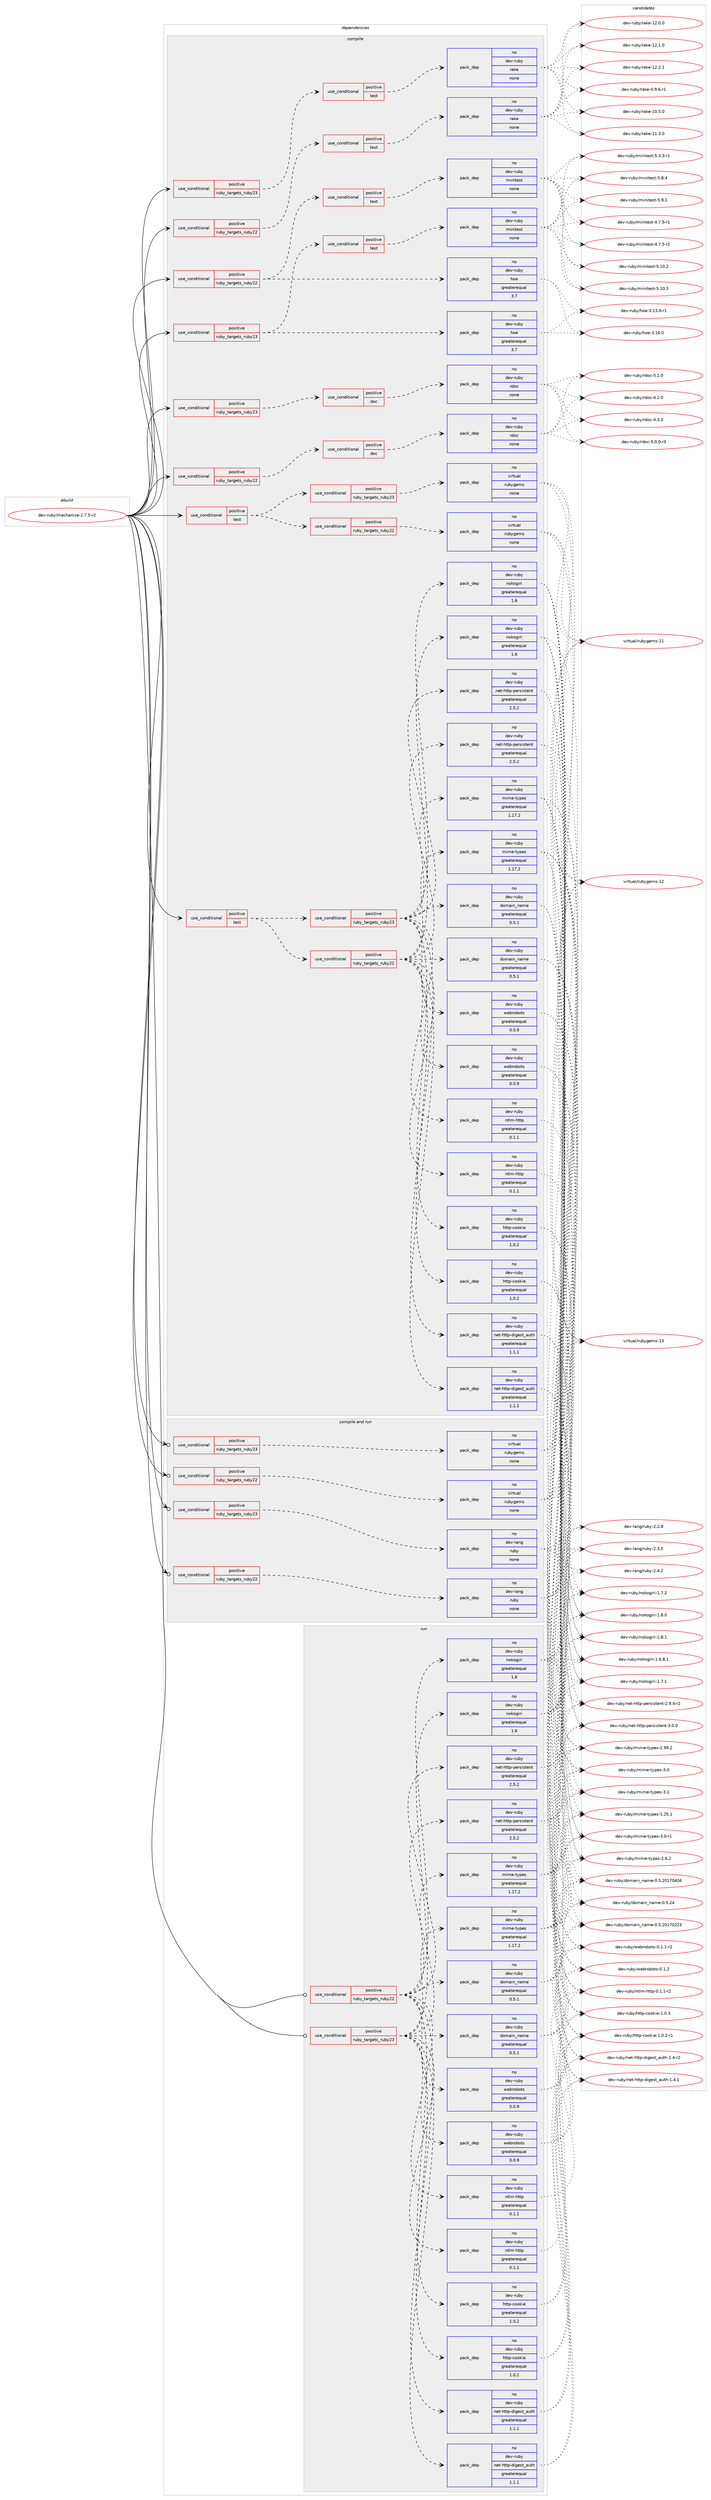 digraph prolog {

# *************
# Graph options
# *************

newrank=true;
concentrate=true;
compound=true;
graph [rankdir=LR,fontname=Helvetica,fontsize=10,ranksep=1.5];#, ranksep=2.5, nodesep=0.2];
edge  [arrowhead=vee];
node  [fontname=Helvetica,fontsize=10];

# **********
# The ebuild
# **********

subgraph cluster_leftcol {
color=gray;
rank=same;
label=<<i>ebuild</i>>;
id [label="dev-ruby/mechanize-2.7.5-r2", color=red, width=4, href="../dev-ruby/mechanize-2.7.5-r2.svg"];
}

# ****************
# The dependencies
# ****************

subgraph cluster_midcol {
color=gray;
label=<<i>dependencies</i>>;
subgraph cluster_compile {
fillcolor="#eeeeee";
style=filled;
label=<<i>compile</i>>;
subgraph cond61261 {
dependency246901 [label=<<TABLE BORDER="0" CELLBORDER="1" CELLSPACING="0" CELLPADDING="4"><TR><TD ROWSPAN="3" CELLPADDING="10">use_conditional</TD></TR><TR><TD>positive</TD></TR><TR><TD>ruby_targets_ruby22</TD></TR></TABLE>>, shape=none, color=red];
subgraph cond61262 {
dependency246902 [label=<<TABLE BORDER="0" CELLBORDER="1" CELLSPACING="0" CELLPADDING="4"><TR><TD ROWSPAN="3" CELLPADDING="10">use_conditional</TD></TR><TR><TD>positive</TD></TR><TR><TD>doc</TD></TR></TABLE>>, shape=none, color=red];
subgraph pack181549 {
dependency246903 [label=<<TABLE BORDER="0" CELLBORDER="1" CELLSPACING="0" CELLPADDING="4" WIDTH="220"><TR><TD ROWSPAN="6" CELLPADDING="30">pack_dep</TD></TR><TR><TD WIDTH="110">no</TD></TR><TR><TD>dev-ruby</TD></TR><TR><TD>rdoc</TD></TR><TR><TD>none</TD></TR><TR><TD></TD></TR></TABLE>>, shape=none, color=blue];
}
dependency246902:e -> dependency246903:w [weight=20,style="dashed",arrowhead="vee"];
}
dependency246901:e -> dependency246902:w [weight=20,style="dashed",arrowhead="vee"];
}
id:e -> dependency246901:w [weight=20,style="solid",arrowhead="vee"];
subgraph cond61263 {
dependency246904 [label=<<TABLE BORDER="0" CELLBORDER="1" CELLSPACING="0" CELLPADDING="4"><TR><TD ROWSPAN="3" CELLPADDING="10">use_conditional</TD></TR><TR><TD>positive</TD></TR><TR><TD>ruby_targets_ruby22</TD></TR></TABLE>>, shape=none, color=red];
subgraph cond61264 {
dependency246905 [label=<<TABLE BORDER="0" CELLBORDER="1" CELLSPACING="0" CELLPADDING="4"><TR><TD ROWSPAN="3" CELLPADDING="10">use_conditional</TD></TR><TR><TD>positive</TD></TR><TR><TD>test</TD></TR></TABLE>>, shape=none, color=red];
subgraph pack181550 {
dependency246906 [label=<<TABLE BORDER="0" CELLBORDER="1" CELLSPACING="0" CELLPADDING="4" WIDTH="220"><TR><TD ROWSPAN="6" CELLPADDING="30">pack_dep</TD></TR><TR><TD WIDTH="110">no</TD></TR><TR><TD>dev-ruby</TD></TR><TR><TD>rake</TD></TR><TR><TD>none</TD></TR><TR><TD></TD></TR></TABLE>>, shape=none, color=blue];
}
dependency246905:e -> dependency246906:w [weight=20,style="dashed",arrowhead="vee"];
}
dependency246904:e -> dependency246905:w [weight=20,style="dashed",arrowhead="vee"];
}
id:e -> dependency246904:w [weight=20,style="solid",arrowhead="vee"];
subgraph cond61265 {
dependency246907 [label=<<TABLE BORDER="0" CELLBORDER="1" CELLSPACING="0" CELLPADDING="4"><TR><TD ROWSPAN="3" CELLPADDING="10">use_conditional</TD></TR><TR><TD>positive</TD></TR><TR><TD>ruby_targets_ruby22</TD></TR></TABLE>>, shape=none, color=red];
subgraph pack181551 {
dependency246908 [label=<<TABLE BORDER="0" CELLBORDER="1" CELLSPACING="0" CELLPADDING="4" WIDTH="220"><TR><TD ROWSPAN="6" CELLPADDING="30">pack_dep</TD></TR><TR><TD WIDTH="110">no</TD></TR><TR><TD>dev-ruby</TD></TR><TR><TD>hoe</TD></TR><TR><TD>greaterequal</TD></TR><TR><TD>3.7</TD></TR></TABLE>>, shape=none, color=blue];
}
dependency246907:e -> dependency246908:w [weight=20,style="dashed",arrowhead="vee"];
subgraph cond61266 {
dependency246909 [label=<<TABLE BORDER="0" CELLBORDER="1" CELLSPACING="0" CELLPADDING="4"><TR><TD ROWSPAN="3" CELLPADDING="10">use_conditional</TD></TR><TR><TD>positive</TD></TR><TR><TD>test</TD></TR></TABLE>>, shape=none, color=red];
subgraph pack181552 {
dependency246910 [label=<<TABLE BORDER="0" CELLBORDER="1" CELLSPACING="0" CELLPADDING="4" WIDTH="220"><TR><TD ROWSPAN="6" CELLPADDING="30">pack_dep</TD></TR><TR><TD WIDTH="110">no</TD></TR><TR><TD>dev-ruby</TD></TR><TR><TD>minitest</TD></TR><TR><TD>none</TD></TR><TR><TD></TD></TR></TABLE>>, shape=none, color=blue];
}
dependency246909:e -> dependency246910:w [weight=20,style="dashed",arrowhead="vee"];
}
dependency246907:e -> dependency246909:w [weight=20,style="dashed",arrowhead="vee"];
}
id:e -> dependency246907:w [weight=20,style="solid",arrowhead="vee"];
subgraph cond61267 {
dependency246911 [label=<<TABLE BORDER="0" CELLBORDER="1" CELLSPACING="0" CELLPADDING="4"><TR><TD ROWSPAN="3" CELLPADDING="10">use_conditional</TD></TR><TR><TD>positive</TD></TR><TR><TD>ruby_targets_ruby23</TD></TR></TABLE>>, shape=none, color=red];
subgraph cond61268 {
dependency246912 [label=<<TABLE BORDER="0" CELLBORDER="1" CELLSPACING="0" CELLPADDING="4"><TR><TD ROWSPAN="3" CELLPADDING="10">use_conditional</TD></TR><TR><TD>positive</TD></TR><TR><TD>doc</TD></TR></TABLE>>, shape=none, color=red];
subgraph pack181553 {
dependency246913 [label=<<TABLE BORDER="0" CELLBORDER="1" CELLSPACING="0" CELLPADDING="4" WIDTH="220"><TR><TD ROWSPAN="6" CELLPADDING="30">pack_dep</TD></TR><TR><TD WIDTH="110">no</TD></TR><TR><TD>dev-ruby</TD></TR><TR><TD>rdoc</TD></TR><TR><TD>none</TD></TR><TR><TD></TD></TR></TABLE>>, shape=none, color=blue];
}
dependency246912:e -> dependency246913:w [weight=20,style="dashed",arrowhead="vee"];
}
dependency246911:e -> dependency246912:w [weight=20,style="dashed",arrowhead="vee"];
}
id:e -> dependency246911:w [weight=20,style="solid",arrowhead="vee"];
subgraph cond61269 {
dependency246914 [label=<<TABLE BORDER="0" CELLBORDER="1" CELLSPACING="0" CELLPADDING="4"><TR><TD ROWSPAN="3" CELLPADDING="10">use_conditional</TD></TR><TR><TD>positive</TD></TR><TR><TD>ruby_targets_ruby23</TD></TR></TABLE>>, shape=none, color=red];
subgraph cond61270 {
dependency246915 [label=<<TABLE BORDER="0" CELLBORDER="1" CELLSPACING="0" CELLPADDING="4"><TR><TD ROWSPAN="3" CELLPADDING="10">use_conditional</TD></TR><TR><TD>positive</TD></TR><TR><TD>test</TD></TR></TABLE>>, shape=none, color=red];
subgraph pack181554 {
dependency246916 [label=<<TABLE BORDER="0" CELLBORDER="1" CELLSPACING="0" CELLPADDING="4" WIDTH="220"><TR><TD ROWSPAN="6" CELLPADDING="30">pack_dep</TD></TR><TR><TD WIDTH="110">no</TD></TR><TR><TD>dev-ruby</TD></TR><TR><TD>rake</TD></TR><TR><TD>none</TD></TR><TR><TD></TD></TR></TABLE>>, shape=none, color=blue];
}
dependency246915:e -> dependency246916:w [weight=20,style="dashed",arrowhead="vee"];
}
dependency246914:e -> dependency246915:w [weight=20,style="dashed",arrowhead="vee"];
}
id:e -> dependency246914:w [weight=20,style="solid",arrowhead="vee"];
subgraph cond61271 {
dependency246917 [label=<<TABLE BORDER="0" CELLBORDER="1" CELLSPACING="0" CELLPADDING="4"><TR><TD ROWSPAN="3" CELLPADDING="10">use_conditional</TD></TR><TR><TD>positive</TD></TR><TR><TD>ruby_targets_ruby23</TD></TR></TABLE>>, shape=none, color=red];
subgraph pack181555 {
dependency246918 [label=<<TABLE BORDER="0" CELLBORDER="1" CELLSPACING="0" CELLPADDING="4" WIDTH="220"><TR><TD ROWSPAN="6" CELLPADDING="30">pack_dep</TD></TR><TR><TD WIDTH="110">no</TD></TR><TR><TD>dev-ruby</TD></TR><TR><TD>hoe</TD></TR><TR><TD>greaterequal</TD></TR><TR><TD>3.7</TD></TR></TABLE>>, shape=none, color=blue];
}
dependency246917:e -> dependency246918:w [weight=20,style="dashed",arrowhead="vee"];
subgraph cond61272 {
dependency246919 [label=<<TABLE BORDER="0" CELLBORDER="1" CELLSPACING="0" CELLPADDING="4"><TR><TD ROWSPAN="3" CELLPADDING="10">use_conditional</TD></TR><TR><TD>positive</TD></TR><TR><TD>test</TD></TR></TABLE>>, shape=none, color=red];
subgraph pack181556 {
dependency246920 [label=<<TABLE BORDER="0" CELLBORDER="1" CELLSPACING="0" CELLPADDING="4" WIDTH="220"><TR><TD ROWSPAN="6" CELLPADDING="30">pack_dep</TD></TR><TR><TD WIDTH="110">no</TD></TR><TR><TD>dev-ruby</TD></TR><TR><TD>minitest</TD></TR><TR><TD>none</TD></TR><TR><TD></TD></TR></TABLE>>, shape=none, color=blue];
}
dependency246919:e -> dependency246920:w [weight=20,style="dashed",arrowhead="vee"];
}
dependency246917:e -> dependency246919:w [weight=20,style="dashed",arrowhead="vee"];
}
id:e -> dependency246917:w [weight=20,style="solid",arrowhead="vee"];
subgraph cond61273 {
dependency246921 [label=<<TABLE BORDER="0" CELLBORDER="1" CELLSPACING="0" CELLPADDING="4"><TR><TD ROWSPAN="3" CELLPADDING="10">use_conditional</TD></TR><TR><TD>positive</TD></TR><TR><TD>test</TD></TR></TABLE>>, shape=none, color=red];
subgraph cond61274 {
dependency246922 [label=<<TABLE BORDER="0" CELLBORDER="1" CELLSPACING="0" CELLPADDING="4"><TR><TD ROWSPAN="3" CELLPADDING="10">use_conditional</TD></TR><TR><TD>positive</TD></TR><TR><TD>ruby_targets_ruby22</TD></TR></TABLE>>, shape=none, color=red];
subgraph pack181557 {
dependency246923 [label=<<TABLE BORDER="0" CELLBORDER="1" CELLSPACING="0" CELLPADDING="4" WIDTH="220"><TR><TD ROWSPAN="6" CELLPADDING="30">pack_dep</TD></TR><TR><TD WIDTH="110">no</TD></TR><TR><TD>dev-ruby</TD></TR><TR><TD>nokogiri</TD></TR><TR><TD>greaterequal</TD></TR><TR><TD>1.6</TD></TR></TABLE>>, shape=none, color=blue];
}
dependency246922:e -> dependency246923:w [weight=20,style="dashed",arrowhead="vee"];
subgraph pack181558 {
dependency246924 [label=<<TABLE BORDER="0" CELLBORDER="1" CELLSPACING="0" CELLPADDING="4" WIDTH="220"><TR><TD ROWSPAN="6" CELLPADDING="30">pack_dep</TD></TR><TR><TD WIDTH="110">no</TD></TR><TR><TD>dev-ruby</TD></TR><TR><TD>net-http-digest_auth</TD></TR><TR><TD>greaterequal</TD></TR><TR><TD>1.1.1</TD></TR></TABLE>>, shape=none, color=blue];
}
dependency246922:e -> dependency246924:w [weight=20,style="dashed",arrowhead="vee"];
subgraph pack181559 {
dependency246925 [label=<<TABLE BORDER="0" CELLBORDER="1" CELLSPACING="0" CELLPADDING="4" WIDTH="220"><TR><TD ROWSPAN="6" CELLPADDING="30">pack_dep</TD></TR><TR><TD WIDTH="110">no</TD></TR><TR><TD>dev-ruby</TD></TR><TR><TD>net-http-persistent</TD></TR><TR><TD>greaterequal</TD></TR><TR><TD>2.5.2</TD></TR></TABLE>>, shape=none, color=blue];
}
dependency246922:e -> dependency246925:w [weight=20,style="dashed",arrowhead="vee"];
subgraph pack181560 {
dependency246926 [label=<<TABLE BORDER="0" CELLBORDER="1" CELLSPACING="0" CELLPADDING="4" WIDTH="220"><TR><TD ROWSPAN="6" CELLPADDING="30">pack_dep</TD></TR><TR><TD WIDTH="110">no</TD></TR><TR><TD>dev-ruby</TD></TR><TR><TD>ntlm-http</TD></TR><TR><TD>greaterequal</TD></TR><TR><TD>0.1.1</TD></TR></TABLE>>, shape=none, color=blue];
}
dependency246922:e -> dependency246926:w [weight=20,style="dashed",arrowhead="vee"];
subgraph pack181561 {
dependency246927 [label=<<TABLE BORDER="0" CELLBORDER="1" CELLSPACING="0" CELLPADDING="4" WIDTH="220"><TR><TD ROWSPAN="6" CELLPADDING="30">pack_dep</TD></TR><TR><TD WIDTH="110">no</TD></TR><TR><TD>dev-ruby</TD></TR><TR><TD>webrobots</TD></TR><TR><TD>greaterequal</TD></TR><TR><TD>0.0.9</TD></TR></TABLE>>, shape=none, color=blue];
}
dependency246922:e -> dependency246927:w [weight=20,style="dashed",arrowhead="vee"];
subgraph pack181562 {
dependency246928 [label=<<TABLE BORDER="0" CELLBORDER="1" CELLSPACING="0" CELLPADDING="4" WIDTH="220"><TR><TD ROWSPAN="6" CELLPADDING="30">pack_dep</TD></TR><TR><TD WIDTH="110">no</TD></TR><TR><TD>dev-ruby</TD></TR><TR><TD>http-cookie</TD></TR><TR><TD>greaterequal</TD></TR><TR><TD>1.0.2</TD></TR></TABLE>>, shape=none, color=blue];
}
dependency246922:e -> dependency246928:w [weight=20,style="dashed",arrowhead="vee"];
subgraph pack181563 {
dependency246929 [label=<<TABLE BORDER="0" CELLBORDER="1" CELLSPACING="0" CELLPADDING="4" WIDTH="220"><TR><TD ROWSPAN="6" CELLPADDING="30">pack_dep</TD></TR><TR><TD WIDTH="110">no</TD></TR><TR><TD>dev-ruby</TD></TR><TR><TD>mime-types</TD></TR><TR><TD>greaterequal</TD></TR><TR><TD>1.17.2</TD></TR></TABLE>>, shape=none, color=blue];
}
dependency246922:e -> dependency246929:w [weight=20,style="dashed",arrowhead="vee"];
subgraph pack181564 {
dependency246930 [label=<<TABLE BORDER="0" CELLBORDER="1" CELLSPACING="0" CELLPADDING="4" WIDTH="220"><TR><TD ROWSPAN="6" CELLPADDING="30">pack_dep</TD></TR><TR><TD WIDTH="110">no</TD></TR><TR><TD>dev-ruby</TD></TR><TR><TD>domain_name</TD></TR><TR><TD>greaterequal</TD></TR><TR><TD>0.5.1</TD></TR></TABLE>>, shape=none, color=blue];
}
dependency246922:e -> dependency246930:w [weight=20,style="dashed",arrowhead="vee"];
}
dependency246921:e -> dependency246922:w [weight=20,style="dashed",arrowhead="vee"];
subgraph cond61275 {
dependency246931 [label=<<TABLE BORDER="0" CELLBORDER="1" CELLSPACING="0" CELLPADDING="4"><TR><TD ROWSPAN="3" CELLPADDING="10">use_conditional</TD></TR><TR><TD>positive</TD></TR><TR><TD>ruby_targets_ruby23</TD></TR></TABLE>>, shape=none, color=red];
subgraph pack181565 {
dependency246932 [label=<<TABLE BORDER="0" CELLBORDER="1" CELLSPACING="0" CELLPADDING="4" WIDTH="220"><TR><TD ROWSPAN="6" CELLPADDING="30">pack_dep</TD></TR><TR><TD WIDTH="110">no</TD></TR><TR><TD>dev-ruby</TD></TR><TR><TD>nokogiri</TD></TR><TR><TD>greaterequal</TD></TR><TR><TD>1.6</TD></TR></TABLE>>, shape=none, color=blue];
}
dependency246931:e -> dependency246932:w [weight=20,style="dashed",arrowhead="vee"];
subgraph pack181566 {
dependency246933 [label=<<TABLE BORDER="0" CELLBORDER="1" CELLSPACING="0" CELLPADDING="4" WIDTH="220"><TR><TD ROWSPAN="6" CELLPADDING="30">pack_dep</TD></TR><TR><TD WIDTH="110">no</TD></TR><TR><TD>dev-ruby</TD></TR><TR><TD>net-http-digest_auth</TD></TR><TR><TD>greaterequal</TD></TR><TR><TD>1.1.1</TD></TR></TABLE>>, shape=none, color=blue];
}
dependency246931:e -> dependency246933:w [weight=20,style="dashed",arrowhead="vee"];
subgraph pack181567 {
dependency246934 [label=<<TABLE BORDER="0" CELLBORDER="1" CELLSPACING="0" CELLPADDING="4" WIDTH="220"><TR><TD ROWSPAN="6" CELLPADDING="30">pack_dep</TD></TR><TR><TD WIDTH="110">no</TD></TR><TR><TD>dev-ruby</TD></TR><TR><TD>net-http-persistent</TD></TR><TR><TD>greaterequal</TD></TR><TR><TD>2.5.2</TD></TR></TABLE>>, shape=none, color=blue];
}
dependency246931:e -> dependency246934:w [weight=20,style="dashed",arrowhead="vee"];
subgraph pack181568 {
dependency246935 [label=<<TABLE BORDER="0" CELLBORDER="1" CELLSPACING="0" CELLPADDING="4" WIDTH="220"><TR><TD ROWSPAN="6" CELLPADDING="30">pack_dep</TD></TR><TR><TD WIDTH="110">no</TD></TR><TR><TD>dev-ruby</TD></TR><TR><TD>ntlm-http</TD></TR><TR><TD>greaterequal</TD></TR><TR><TD>0.1.1</TD></TR></TABLE>>, shape=none, color=blue];
}
dependency246931:e -> dependency246935:w [weight=20,style="dashed",arrowhead="vee"];
subgraph pack181569 {
dependency246936 [label=<<TABLE BORDER="0" CELLBORDER="1" CELLSPACING="0" CELLPADDING="4" WIDTH="220"><TR><TD ROWSPAN="6" CELLPADDING="30">pack_dep</TD></TR><TR><TD WIDTH="110">no</TD></TR><TR><TD>dev-ruby</TD></TR><TR><TD>webrobots</TD></TR><TR><TD>greaterequal</TD></TR><TR><TD>0.0.9</TD></TR></TABLE>>, shape=none, color=blue];
}
dependency246931:e -> dependency246936:w [weight=20,style="dashed",arrowhead="vee"];
subgraph pack181570 {
dependency246937 [label=<<TABLE BORDER="0" CELLBORDER="1" CELLSPACING="0" CELLPADDING="4" WIDTH="220"><TR><TD ROWSPAN="6" CELLPADDING="30">pack_dep</TD></TR><TR><TD WIDTH="110">no</TD></TR><TR><TD>dev-ruby</TD></TR><TR><TD>http-cookie</TD></TR><TR><TD>greaterequal</TD></TR><TR><TD>1.0.2</TD></TR></TABLE>>, shape=none, color=blue];
}
dependency246931:e -> dependency246937:w [weight=20,style="dashed",arrowhead="vee"];
subgraph pack181571 {
dependency246938 [label=<<TABLE BORDER="0" CELLBORDER="1" CELLSPACING="0" CELLPADDING="4" WIDTH="220"><TR><TD ROWSPAN="6" CELLPADDING="30">pack_dep</TD></TR><TR><TD WIDTH="110">no</TD></TR><TR><TD>dev-ruby</TD></TR><TR><TD>mime-types</TD></TR><TR><TD>greaterequal</TD></TR><TR><TD>1.17.2</TD></TR></TABLE>>, shape=none, color=blue];
}
dependency246931:e -> dependency246938:w [weight=20,style="dashed",arrowhead="vee"];
subgraph pack181572 {
dependency246939 [label=<<TABLE BORDER="0" CELLBORDER="1" CELLSPACING="0" CELLPADDING="4" WIDTH="220"><TR><TD ROWSPAN="6" CELLPADDING="30">pack_dep</TD></TR><TR><TD WIDTH="110">no</TD></TR><TR><TD>dev-ruby</TD></TR><TR><TD>domain_name</TD></TR><TR><TD>greaterequal</TD></TR><TR><TD>0.5.1</TD></TR></TABLE>>, shape=none, color=blue];
}
dependency246931:e -> dependency246939:w [weight=20,style="dashed",arrowhead="vee"];
}
dependency246921:e -> dependency246931:w [weight=20,style="dashed",arrowhead="vee"];
}
id:e -> dependency246921:w [weight=20,style="solid",arrowhead="vee"];
subgraph cond61276 {
dependency246940 [label=<<TABLE BORDER="0" CELLBORDER="1" CELLSPACING="0" CELLPADDING="4"><TR><TD ROWSPAN="3" CELLPADDING="10">use_conditional</TD></TR><TR><TD>positive</TD></TR><TR><TD>test</TD></TR></TABLE>>, shape=none, color=red];
subgraph cond61277 {
dependency246941 [label=<<TABLE BORDER="0" CELLBORDER="1" CELLSPACING="0" CELLPADDING="4"><TR><TD ROWSPAN="3" CELLPADDING="10">use_conditional</TD></TR><TR><TD>positive</TD></TR><TR><TD>ruby_targets_ruby22</TD></TR></TABLE>>, shape=none, color=red];
subgraph pack181573 {
dependency246942 [label=<<TABLE BORDER="0" CELLBORDER="1" CELLSPACING="0" CELLPADDING="4" WIDTH="220"><TR><TD ROWSPAN="6" CELLPADDING="30">pack_dep</TD></TR><TR><TD WIDTH="110">no</TD></TR><TR><TD>virtual</TD></TR><TR><TD>rubygems</TD></TR><TR><TD>none</TD></TR><TR><TD></TD></TR></TABLE>>, shape=none, color=blue];
}
dependency246941:e -> dependency246942:w [weight=20,style="dashed",arrowhead="vee"];
}
dependency246940:e -> dependency246941:w [weight=20,style="dashed",arrowhead="vee"];
subgraph cond61278 {
dependency246943 [label=<<TABLE BORDER="0" CELLBORDER="1" CELLSPACING="0" CELLPADDING="4"><TR><TD ROWSPAN="3" CELLPADDING="10">use_conditional</TD></TR><TR><TD>positive</TD></TR><TR><TD>ruby_targets_ruby23</TD></TR></TABLE>>, shape=none, color=red];
subgraph pack181574 {
dependency246944 [label=<<TABLE BORDER="0" CELLBORDER="1" CELLSPACING="0" CELLPADDING="4" WIDTH="220"><TR><TD ROWSPAN="6" CELLPADDING="30">pack_dep</TD></TR><TR><TD WIDTH="110">no</TD></TR><TR><TD>virtual</TD></TR><TR><TD>rubygems</TD></TR><TR><TD>none</TD></TR><TR><TD></TD></TR></TABLE>>, shape=none, color=blue];
}
dependency246943:e -> dependency246944:w [weight=20,style="dashed",arrowhead="vee"];
}
dependency246940:e -> dependency246943:w [weight=20,style="dashed",arrowhead="vee"];
}
id:e -> dependency246940:w [weight=20,style="solid",arrowhead="vee"];
}
subgraph cluster_compileandrun {
fillcolor="#eeeeee";
style=filled;
label=<<i>compile and run</i>>;
subgraph cond61279 {
dependency246945 [label=<<TABLE BORDER="0" CELLBORDER="1" CELLSPACING="0" CELLPADDING="4"><TR><TD ROWSPAN="3" CELLPADDING="10">use_conditional</TD></TR><TR><TD>positive</TD></TR><TR><TD>ruby_targets_ruby22</TD></TR></TABLE>>, shape=none, color=red];
subgraph pack181575 {
dependency246946 [label=<<TABLE BORDER="0" CELLBORDER="1" CELLSPACING="0" CELLPADDING="4" WIDTH="220"><TR><TD ROWSPAN="6" CELLPADDING="30">pack_dep</TD></TR><TR><TD WIDTH="110">no</TD></TR><TR><TD>dev-lang</TD></TR><TR><TD>ruby</TD></TR><TR><TD>none</TD></TR><TR><TD></TD></TR></TABLE>>, shape=none, color=blue];
}
dependency246945:e -> dependency246946:w [weight=20,style="dashed",arrowhead="vee"];
}
id:e -> dependency246945:w [weight=20,style="solid",arrowhead="odotvee"];
subgraph cond61280 {
dependency246947 [label=<<TABLE BORDER="0" CELLBORDER="1" CELLSPACING="0" CELLPADDING="4"><TR><TD ROWSPAN="3" CELLPADDING="10">use_conditional</TD></TR><TR><TD>positive</TD></TR><TR><TD>ruby_targets_ruby22</TD></TR></TABLE>>, shape=none, color=red];
subgraph pack181576 {
dependency246948 [label=<<TABLE BORDER="0" CELLBORDER="1" CELLSPACING="0" CELLPADDING="4" WIDTH="220"><TR><TD ROWSPAN="6" CELLPADDING="30">pack_dep</TD></TR><TR><TD WIDTH="110">no</TD></TR><TR><TD>virtual</TD></TR><TR><TD>rubygems</TD></TR><TR><TD>none</TD></TR><TR><TD></TD></TR></TABLE>>, shape=none, color=blue];
}
dependency246947:e -> dependency246948:w [weight=20,style="dashed",arrowhead="vee"];
}
id:e -> dependency246947:w [weight=20,style="solid",arrowhead="odotvee"];
subgraph cond61281 {
dependency246949 [label=<<TABLE BORDER="0" CELLBORDER="1" CELLSPACING="0" CELLPADDING="4"><TR><TD ROWSPAN="3" CELLPADDING="10">use_conditional</TD></TR><TR><TD>positive</TD></TR><TR><TD>ruby_targets_ruby23</TD></TR></TABLE>>, shape=none, color=red];
subgraph pack181577 {
dependency246950 [label=<<TABLE BORDER="0" CELLBORDER="1" CELLSPACING="0" CELLPADDING="4" WIDTH="220"><TR><TD ROWSPAN="6" CELLPADDING="30">pack_dep</TD></TR><TR><TD WIDTH="110">no</TD></TR><TR><TD>dev-lang</TD></TR><TR><TD>ruby</TD></TR><TR><TD>none</TD></TR><TR><TD></TD></TR></TABLE>>, shape=none, color=blue];
}
dependency246949:e -> dependency246950:w [weight=20,style="dashed",arrowhead="vee"];
}
id:e -> dependency246949:w [weight=20,style="solid",arrowhead="odotvee"];
subgraph cond61282 {
dependency246951 [label=<<TABLE BORDER="0" CELLBORDER="1" CELLSPACING="0" CELLPADDING="4"><TR><TD ROWSPAN="3" CELLPADDING="10">use_conditional</TD></TR><TR><TD>positive</TD></TR><TR><TD>ruby_targets_ruby23</TD></TR></TABLE>>, shape=none, color=red];
subgraph pack181578 {
dependency246952 [label=<<TABLE BORDER="0" CELLBORDER="1" CELLSPACING="0" CELLPADDING="4" WIDTH="220"><TR><TD ROWSPAN="6" CELLPADDING="30">pack_dep</TD></TR><TR><TD WIDTH="110">no</TD></TR><TR><TD>virtual</TD></TR><TR><TD>rubygems</TD></TR><TR><TD>none</TD></TR><TR><TD></TD></TR></TABLE>>, shape=none, color=blue];
}
dependency246951:e -> dependency246952:w [weight=20,style="dashed",arrowhead="vee"];
}
id:e -> dependency246951:w [weight=20,style="solid",arrowhead="odotvee"];
}
subgraph cluster_run {
fillcolor="#eeeeee";
style=filled;
label=<<i>run</i>>;
subgraph cond61283 {
dependency246953 [label=<<TABLE BORDER="0" CELLBORDER="1" CELLSPACING="0" CELLPADDING="4"><TR><TD ROWSPAN="3" CELLPADDING="10">use_conditional</TD></TR><TR><TD>positive</TD></TR><TR><TD>ruby_targets_ruby22</TD></TR></TABLE>>, shape=none, color=red];
subgraph pack181579 {
dependency246954 [label=<<TABLE BORDER="0" CELLBORDER="1" CELLSPACING="0" CELLPADDING="4" WIDTH="220"><TR><TD ROWSPAN="6" CELLPADDING="30">pack_dep</TD></TR><TR><TD WIDTH="110">no</TD></TR><TR><TD>dev-ruby</TD></TR><TR><TD>nokogiri</TD></TR><TR><TD>greaterequal</TD></TR><TR><TD>1.6</TD></TR></TABLE>>, shape=none, color=blue];
}
dependency246953:e -> dependency246954:w [weight=20,style="dashed",arrowhead="vee"];
subgraph pack181580 {
dependency246955 [label=<<TABLE BORDER="0" CELLBORDER="1" CELLSPACING="0" CELLPADDING="4" WIDTH="220"><TR><TD ROWSPAN="6" CELLPADDING="30">pack_dep</TD></TR><TR><TD WIDTH="110">no</TD></TR><TR><TD>dev-ruby</TD></TR><TR><TD>net-http-digest_auth</TD></TR><TR><TD>greaterequal</TD></TR><TR><TD>1.1.1</TD></TR></TABLE>>, shape=none, color=blue];
}
dependency246953:e -> dependency246955:w [weight=20,style="dashed",arrowhead="vee"];
subgraph pack181581 {
dependency246956 [label=<<TABLE BORDER="0" CELLBORDER="1" CELLSPACING="0" CELLPADDING="4" WIDTH="220"><TR><TD ROWSPAN="6" CELLPADDING="30">pack_dep</TD></TR><TR><TD WIDTH="110">no</TD></TR><TR><TD>dev-ruby</TD></TR><TR><TD>net-http-persistent</TD></TR><TR><TD>greaterequal</TD></TR><TR><TD>2.5.2</TD></TR></TABLE>>, shape=none, color=blue];
}
dependency246953:e -> dependency246956:w [weight=20,style="dashed",arrowhead="vee"];
subgraph pack181582 {
dependency246957 [label=<<TABLE BORDER="0" CELLBORDER="1" CELLSPACING="0" CELLPADDING="4" WIDTH="220"><TR><TD ROWSPAN="6" CELLPADDING="30">pack_dep</TD></TR><TR><TD WIDTH="110">no</TD></TR><TR><TD>dev-ruby</TD></TR><TR><TD>ntlm-http</TD></TR><TR><TD>greaterequal</TD></TR><TR><TD>0.1.1</TD></TR></TABLE>>, shape=none, color=blue];
}
dependency246953:e -> dependency246957:w [weight=20,style="dashed",arrowhead="vee"];
subgraph pack181583 {
dependency246958 [label=<<TABLE BORDER="0" CELLBORDER="1" CELLSPACING="0" CELLPADDING="4" WIDTH="220"><TR><TD ROWSPAN="6" CELLPADDING="30">pack_dep</TD></TR><TR><TD WIDTH="110">no</TD></TR><TR><TD>dev-ruby</TD></TR><TR><TD>webrobots</TD></TR><TR><TD>greaterequal</TD></TR><TR><TD>0.0.9</TD></TR></TABLE>>, shape=none, color=blue];
}
dependency246953:e -> dependency246958:w [weight=20,style="dashed",arrowhead="vee"];
subgraph pack181584 {
dependency246959 [label=<<TABLE BORDER="0" CELLBORDER="1" CELLSPACING="0" CELLPADDING="4" WIDTH="220"><TR><TD ROWSPAN="6" CELLPADDING="30">pack_dep</TD></TR><TR><TD WIDTH="110">no</TD></TR><TR><TD>dev-ruby</TD></TR><TR><TD>http-cookie</TD></TR><TR><TD>greaterequal</TD></TR><TR><TD>1.0.2</TD></TR></TABLE>>, shape=none, color=blue];
}
dependency246953:e -> dependency246959:w [weight=20,style="dashed",arrowhead="vee"];
subgraph pack181585 {
dependency246960 [label=<<TABLE BORDER="0" CELLBORDER="1" CELLSPACING="0" CELLPADDING="4" WIDTH="220"><TR><TD ROWSPAN="6" CELLPADDING="30">pack_dep</TD></TR><TR><TD WIDTH="110">no</TD></TR><TR><TD>dev-ruby</TD></TR><TR><TD>mime-types</TD></TR><TR><TD>greaterequal</TD></TR><TR><TD>1.17.2</TD></TR></TABLE>>, shape=none, color=blue];
}
dependency246953:e -> dependency246960:w [weight=20,style="dashed",arrowhead="vee"];
subgraph pack181586 {
dependency246961 [label=<<TABLE BORDER="0" CELLBORDER="1" CELLSPACING="0" CELLPADDING="4" WIDTH="220"><TR><TD ROWSPAN="6" CELLPADDING="30">pack_dep</TD></TR><TR><TD WIDTH="110">no</TD></TR><TR><TD>dev-ruby</TD></TR><TR><TD>domain_name</TD></TR><TR><TD>greaterequal</TD></TR><TR><TD>0.5.1</TD></TR></TABLE>>, shape=none, color=blue];
}
dependency246953:e -> dependency246961:w [weight=20,style="dashed",arrowhead="vee"];
}
id:e -> dependency246953:w [weight=20,style="solid",arrowhead="odot"];
subgraph cond61284 {
dependency246962 [label=<<TABLE BORDER="0" CELLBORDER="1" CELLSPACING="0" CELLPADDING="4"><TR><TD ROWSPAN="3" CELLPADDING="10">use_conditional</TD></TR><TR><TD>positive</TD></TR><TR><TD>ruby_targets_ruby23</TD></TR></TABLE>>, shape=none, color=red];
subgraph pack181587 {
dependency246963 [label=<<TABLE BORDER="0" CELLBORDER="1" CELLSPACING="0" CELLPADDING="4" WIDTH="220"><TR><TD ROWSPAN="6" CELLPADDING="30">pack_dep</TD></TR><TR><TD WIDTH="110">no</TD></TR><TR><TD>dev-ruby</TD></TR><TR><TD>nokogiri</TD></TR><TR><TD>greaterequal</TD></TR><TR><TD>1.6</TD></TR></TABLE>>, shape=none, color=blue];
}
dependency246962:e -> dependency246963:w [weight=20,style="dashed",arrowhead="vee"];
subgraph pack181588 {
dependency246964 [label=<<TABLE BORDER="0" CELLBORDER="1" CELLSPACING="0" CELLPADDING="4" WIDTH="220"><TR><TD ROWSPAN="6" CELLPADDING="30">pack_dep</TD></TR><TR><TD WIDTH="110">no</TD></TR><TR><TD>dev-ruby</TD></TR><TR><TD>net-http-digest_auth</TD></TR><TR><TD>greaterequal</TD></TR><TR><TD>1.1.1</TD></TR></TABLE>>, shape=none, color=blue];
}
dependency246962:e -> dependency246964:w [weight=20,style="dashed",arrowhead="vee"];
subgraph pack181589 {
dependency246965 [label=<<TABLE BORDER="0" CELLBORDER="1" CELLSPACING="0" CELLPADDING="4" WIDTH="220"><TR><TD ROWSPAN="6" CELLPADDING="30">pack_dep</TD></TR><TR><TD WIDTH="110">no</TD></TR><TR><TD>dev-ruby</TD></TR><TR><TD>net-http-persistent</TD></TR><TR><TD>greaterequal</TD></TR><TR><TD>2.5.2</TD></TR></TABLE>>, shape=none, color=blue];
}
dependency246962:e -> dependency246965:w [weight=20,style="dashed",arrowhead="vee"];
subgraph pack181590 {
dependency246966 [label=<<TABLE BORDER="0" CELLBORDER="1" CELLSPACING="0" CELLPADDING="4" WIDTH="220"><TR><TD ROWSPAN="6" CELLPADDING="30">pack_dep</TD></TR><TR><TD WIDTH="110">no</TD></TR><TR><TD>dev-ruby</TD></TR><TR><TD>ntlm-http</TD></TR><TR><TD>greaterequal</TD></TR><TR><TD>0.1.1</TD></TR></TABLE>>, shape=none, color=blue];
}
dependency246962:e -> dependency246966:w [weight=20,style="dashed",arrowhead="vee"];
subgraph pack181591 {
dependency246967 [label=<<TABLE BORDER="0" CELLBORDER="1" CELLSPACING="0" CELLPADDING="4" WIDTH="220"><TR><TD ROWSPAN="6" CELLPADDING="30">pack_dep</TD></TR><TR><TD WIDTH="110">no</TD></TR><TR><TD>dev-ruby</TD></TR><TR><TD>webrobots</TD></TR><TR><TD>greaterequal</TD></TR><TR><TD>0.0.9</TD></TR></TABLE>>, shape=none, color=blue];
}
dependency246962:e -> dependency246967:w [weight=20,style="dashed",arrowhead="vee"];
subgraph pack181592 {
dependency246968 [label=<<TABLE BORDER="0" CELLBORDER="1" CELLSPACING="0" CELLPADDING="4" WIDTH="220"><TR><TD ROWSPAN="6" CELLPADDING="30">pack_dep</TD></TR><TR><TD WIDTH="110">no</TD></TR><TR><TD>dev-ruby</TD></TR><TR><TD>http-cookie</TD></TR><TR><TD>greaterequal</TD></TR><TR><TD>1.0.2</TD></TR></TABLE>>, shape=none, color=blue];
}
dependency246962:e -> dependency246968:w [weight=20,style="dashed",arrowhead="vee"];
subgraph pack181593 {
dependency246969 [label=<<TABLE BORDER="0" CELLBORDER="1" CELLSPACING="0" CELLPADDING="4" WIDTH="220"><TR><TD ROWSPAN="6" CELLPADDING="30">pack_dep</TD></TR><TR><TD WIDTH="110">no</TD></TR><TR><TD>dev-ruby</TD></TR><TR><TD>mime-types</TD></TR><TR><TD>greaterequal</TD></TR><TR><TD>1.17.2</TD></TR></TABLE>>, shape=none, color=blue];
}
dependency246962:e -> dependency246969:w [weight=20,style="dashed",arrowhead="vee"];
subgraph pack181594 {
dependency246970 [label=<<TABLE BORDER="0" CELLBORDER="1" CELLSPACING="0" CELLPADDING="4" WIDTH="220"><TR><TD ROWSPAN="6" CELLPADDING="30">pack_dep</TD></TR><TR><TD WIDTH="110">no</TD></TR><TR><TD>dev-ruby</TD></TR><TR><TD>domain_name</TD></TR><TR><TD>greaterequal</TD></TR><TR><TD>0.5.1</TD></TR></TABLE>>, shape=none, color=blue];
}
dependency246962:e -> dependency246970:w [weight=20,style="dashed",arrowhead="vee"];
}
id:e -> dependency246962:w [weight=20,style="solid",arrowhead="odot"];
}
}

# **************
# The candidates
# **************

subgraph cluster_choices {
rank=same;
color=gray;
label=<<i>candidates</i>>;

subgraph choice181549 {
color=black;
nodesep=1;
choice10010111845114117981214711410011199455246504648 [label="dev-ruby/rdoc-4.2.0", color=red, width=4,href="../dev-ruby/rdoc-4.2.0.svg"];
choice10010111845114117981214711410011199455246514648 [label="dev-ruby/rdoc-4.3.0", color=red, width=4,href="../dev-ruby/rdoc-4.3.0.svg"];
choice100101118451141179812147114100111994553464846484511451 [label="dev-ruby/rdoc-5.0.0-r3", color=red, width=4,href="../dev-ruby/rdoc-5.0.0-r3.svg"];
choice10010111845114117981214711410011199455346494648 [label="dev-ruby/rdoc-5.1.0", color=red, width=4,href="../dev-ruby/rdoc-5.1.0.svg"];
dependency246903:e -> choice10010111845114117981214711410011199455246504648:w [style=dotted,weight="100"];
dependency246903:e -> choice10010111845114117981214711410011199455246514648:w [style=dotted,weight="100"];
dependency246903:e -> choice100101118451141179812147114100111994553464846484511451:w [style=dotted,weight="100"];
dependency246903:e -> choice10010111845114117981214711410011199455346494648:w [style=dotted,weight="100"];
}
subgraph choice181550 {
color=black;
nodesep=1;
choice100101118451141179812147114971071014548465746544511449 [label="dev-ruby/rake-0.9.6-r1", color=red, width=4,href="../dev-ruby/rake-0.9.6-r1.svg"];
choice1001011184511411798121471149710710145494846534648 [label="dev-ruby/rake-10.5.0", color=red, width=4,href="../dev-ruby/rake-10.5.0.svg"];
choice1001011184511411798121471149710710145494946514648 [label="dev-ruby/rake-11.3.0", color=red, width=4,href="../dev-ruby/rake-11.3.0.svg"];
choice1001011184511411798121471149710710145495046484648 [label="dev-ruby/rake-12.0.0", color=red, width=4,href="../dev-ruby/rake-12.0.0.svg"];
choice1001011184511411798121471149710710145495046494648 [label="dev-ruby/rake-12.1.0", color=red, width=4,href="../dev-ruby/rake-12.1.0.svg"];
choice1001011184511411798121471149710710145495046504649 [label="dev-ruby/rake-12.2.1", color=red, width=4,href="../dev-ruby/rake-12.2.1.svg"];
dependency246906:e -> choice100101118451141179812147114971071014548465746544511449:w [style=dotted,weight="100"];
dependency246906:e -> choice1001011184511411798121471149710710145494846534648:w [style=dotted,weight="100"];
dependency246906:e -> choice1001011184511411798121471149710710145494946514648:w [style=dotted,weight="100"];
dependency246906:e -> choice1001011184511411798121471149710710145495046484648:w [style=dotted,weight="100"];
dependency246906:e -> choice1001011184511411798121471149710710145495046494648:w [style=dotted,weight="100"];
dependency246906:e -> choice1001011184511411798121471149710710145495046504649:w [style=dotted,weight="100"];
}
subgraph choice181551 {
color=black;
nodesep=1;
choice100101118451141179812147104111101455146495146484511449 [label="dev-ruby/hoe-3.13.0-r1", color=red, width=4,href="../dev-ruby/hoe-3.13.0-r1.svg"];
choice10010111845114117981214710411110145514649544648 [label="dev-ruby/hoe-3.16.0", color=red, width=4,href="../dev-ruby/hoe-3.16.0.svg"];
dependency246908:e -> choice100101118451141179812147104111101455146495146484511449:w [style=dotted,weight="100"];
dependency246908:e -> choice10010111845114117981214710411110145514649544648:w [style=dotted,weight="100"];
}
subgraph choice181552 {
color=black;
nodesep=1;
choice1001011184511411798121471091051101051161011151164552465546534511449 [label="dev-ruby/minitest-4.7.5-r1", color=red, width=4,href="../dev-ruby/minitest-4.7.5-r1.svg"];
choice1001011184511411798121471091051101051161011151164552465546534511450 [label="dev-ruby/minitest-4.7.5-r2", color=red, width=4,href="../dev-ruby/minitest-4.7.5-r2.svg"];
choice10010111845114117981214710910511010511610111511645534649484650 [label="dev-ruby/minitest-5.10.2", color=red, width=4,href="../dev-ruby/minitest-5.10.2.svg"];
choice10010111845114117981214710910511010511610111511645534649484651 [label="dev-ruby/minitest-5.10.3", color=red, width=4,href="../dev-ruby/minitest-5.10.3.svg"];
choice1001011184511411798121471091051101051161011151164553465146514511449 [label="dev-ruby/minitest-5.3.3-r1", color=red, width=4,href="../dev-ruby/minitest-5.3.3-r1.svg"];
choice100101118451141179812147109105110105116101115116455346564652 [label="dev-ruby/minitest-5.8.4", color=red, width=4,href="../dev-ruby/minitest-5.8.4.svg"];
choice100101118451141179812147109105110105116101115116455346574649 [label="dev-ruby/minitest-5.9.1", color=red, width=4,href="../dev-ruby/minitest-5.9.1.svg"];
dependency246910:e -> choice1001011184511411798121471091051101051161011151164552465546534511449:w [style=dotted,weight="100"];
dependency246910:e -> choice1001011184511411798121471091051101051161011151164552465546534511450:w [style=dotted,weight="100"];
dependency246910:e -> choice10010111845114117981214710910511010511610111511645534649484650:w [style=dotted,weight="100"];
dependency246910:e -> choice10010111845114117981214710910511010511610111511645534649484651:w [style=dotted,weight="100"];
dependency246910:e -> choice1001011184511411798121471091051101051161011151164553465146514511449:w [style=dotted,weight="100"];
dependency246910:e -> choice100101118451141179812147109105110105116101115116455346564652:w [style=dotted,weight="100"];
dependency246910:e -> choice100101118451141179812147109105110105116101115116455346574649:w [style=dotted,weight="100"];
}
subgraph choice181553 {
color=black;
nodesep=1;
choice10010111845114117981214711410011199455246504648 [label="dev-ruby/rdoc-4.2.0", color=red, width=4,href="../dev-ruby/rdoc-4.2.0.svg"];
choice10010111845114117981214711410011199455246514648 [label="dev-ruby/rdoc-4.3.0", color=red, width=4,href="../dev-ruby/rdoc-4.3.0.svg"];
choice100101118451141179812147114100111994553464846484511451 [label="dev-ruby/rdoc-5.0.0-r3", color=red, width=4,href="../dev-ruby/rdoc-5.0.0-r3.svg"];
choice10010111845114117981214711410011199455346494648 [label="dev-ruby/rdoc-5.1.0", color=red, width=4,href="../dev-ruby/rdoc-5.1.0.svg"];
dependency246913:e -> choice10010111845114117981214711410011199455246504648:w [style=dotted,weight="100"];
dependency246913:e -> choice10010111845114117981214711410011199455246514648:w [style=dotted,weight="100"];
dependency246913:e -> choice100101118451141179812147114100111994553464846484511451:w [style=dotted,weight="100"];
dependency246913:e -> choice10010111845114117981214711410011199455346494648:w [style=dotted,weight="100"];
}
subgraph choice181554 {
color=black;
nodesep=1;
choice100101118451141179812147114971071014548465746544511449 [label="dev-ruby/rake-0.9.6-r1", color=red, width=4,href="../dev-ruby/rake-0.9.6-r1.svg"];
choice1001011184511411798121471149710710145494846534648 [label="dev-ruby/rake-10.5.0", color=red, width=4,href="../dev-ruby/rake-10.5.0.svg"];
choice1001011184511411798121471149710710145494946514648 [label="dev-ruby/rake-11.3.0", color=red, width=4,href="../dev-ruby/rake-11.3.0.svg"];
choice1001011184511411798121471149710710145495046484648 [label="dev-ruby/rake-12.0.0", color=red, width=4,href="../dev-ruby/rake-12.0.0.svg"];
choice1001011184511411798121471149710710145495046494648 [label="dev-ruby/rake-12.1.0", color=red, width=4,href="../dev-ruby/rake-12.1.0.svg"];
choice1001011184511411798121471149710710145495046504649 [label="dev-ruby/rake-12.2.1", color=red, width=4,href="../dev-ruby/rake-12.2.1.svg"];
dependency246916:e -> choice100101118451141179812147114971071014548465746544511449:w [style=dotted,weight="100"];
dependency246916:e -> choice1001011184511411798121471149710710145494846534648:w [style=dotted,weight="100"];
dependency246916:e -> choice1001011184511411798121471149710710145494946514648:w [style=dotted,weight="100"];
dependency246916:e -> choice1001011184511411798121471149710710145495046484648:w [style=dotted,weight="100"];
dependency246916:e -> choice1001011184511411798121471149710710145495046494648:w [style=dotted,weight="100"];
dependency246916:e -> choice1001011184511411798121471149710710145495046504649:w [style=dotted,weight="100"];
}
subgraph choice181555 {
color=black;
nodesep=1;
choice100101118451141179812147104111101455146495146484511449 [label="dev-ruby/hoe-3.13.0-r1", color=red, width=4,href="../dev-ruby/hoe-3.13.0-r1.svg"];
choice10010111845114117981214710411110145514649544648 [label="dev-ruby/hoe-3.16.0", color=red, width=4,href="../dev-ruby/hoe-3.16.0.svg"];
dependency246918:e -> choice100101118451141179812147104111101455146495146484511449:w [style=dotted,weight="100"];
dependency246918:e -> choice10010111845114117981214710411110145514649544648:w [style=dotted,weight="100"];
}
subgraph choice181556 {
color=black;
nodesep=1;
choice1001011184511411798121471091051101051161011151164552465546534511449 [label="dev-ruby/minitest-4.7.5-r1", color=red, width=4,href="../dev-ruby/minitest-4.7.5-r1.svg"];
choice1001011184511411798121471091051101051161011151164552465546534511450 [label="dev-ruby/minitest-4.7.5-r2", color=red, width=4,href="../dev-ruby/minitest-4.7.5-r2.svg"];
choice10010111845114117981214710910511010511610111511645534649484650 [label="dev-ruby/minitest-5.10.2", color=red, width=4,href="../dev-ruby/minitest-5.10.2.svg"];
choice10010111845114117981214710910511010511610111511645534649484651 [label="dev-ruby/minitest-5.10.3", color=red, width=4,href="../dev-ruby/minitest-5.10.3.svg"];
choice1001011184511411798121471091051101051161011151164553465146514511449 [label="dev-ruby/minitest-5.3.3-r1", color=red, width=4,href="../dev-ruby/minitest-5.3.3-r1.svg"];
choice100101118451141179812147109105110105116101115116455346564652 [label="dev-ruby/minitest-5.8.4", color=red, width=4,href="../dev-ruby/minitest-5.8.4.svg"];
choice100101118451141179812147109105110105116101115116455346574649 [label="dev-ruby/minitest-5.9.1", color=red, width=4,href="../dev-ruby/minitest-5.9.1.svg"];
dependency246920:e -> choice1001011184511411798121471091051101051161011151164552465546534511449:w [style=dotted,weight="100"];
dependency246920:e -> choice1001011184511411798121471091051101051161011151164552465546534511450:w [style=dotted,weight="100"];
dependency246920:e -> choice10010111845114117981214710910511010511610111511645534649484650:w [style=dotted,weight="100"];
dependency246920:e -> choice10010111845114117981214710910511010511610111511645534649484651:w [style=dotted,weight="100"];
dependency246920:e -> choice1001011184511411798121471091051101051161011151164553465146514511449:w [style=dotted,weight="100"];
dependency246920:e -> choice100101118451141179812147109105110105116101115116455346564652:w [style=dotted,weight="100"];
dependency246920:e -> choice100101118451141179812147109105110105116101115116455346574649:w [style=dotted,weight="100"];
}
subgraph choice181557 {
color=black;
nodesep=1;
choice1001011184511411798121471101111071111031051141054549465446564649 [label="dev-ruby/nokogiri-1.6.8.1", color=red, width=4,href="../dev-ruby/nokogiri-1.6.8.1.svg"];
choice100101118451141179812147110111107111103105114105454946554649 [label="dev-ruby/nokogiri-1.7.1", color=red, width=4,href="../dev-ruby/nokogiri-1.7.1.svg"];
choice100101118451141179812147110111107111103105114105454946554650 [label="dev-ruby/nokogiri-1.7.2", color=red, width=4,href="../dev-ruby/nokogiri-1.7.2.svg"];
choice100101118451141179812147110111107111103105114105454946564648 [label="dev-ruby/nokogiri-1.8.0", color=red, width=4,href="../dev-ruby/nokogiri-1.8.0.svg"];
choice100101118451141179812147110111107111103105114105454946564649 [label="dev-ruby/nokogiri-1.8.1", color=red, width=4,href="../dev-ruby/nokogiri-1.8.1.svg"];
dependency246923:e -> choice1001011184511411798121471101111071111031051141054549465446564649:w [style=dotted,weight="100"];
dependency246923:e -> choice100101118451141179812147110111107111103105114105454946554649:w [style=dotted,weight="100"];
dependency246923:e -> choice100101118451141179812147110111107111103105114105454946554650:w [style=dotted,weight="100"];
dependency246923:e -> choice100101118451141179812147110111107111103105114105454946564648:w [style=dotted,weight="100"];
dependency246923:e -> choice100101118451141179812147110111107111103105114105454946564649:w [style=dotted,weight="100"];
}
subgraph choice181558 {
color=black;
nodesep=1;
choice10010111845114117981214711010111645104116116112451001051031011151169597117116104454946524511450 [label="dev-ruby/net-http-digest_auth-1.4-r2", color=red, width=4,href="../dev-ruby/net-http-digest_auth-1.4-r2.svg"];
choice10010111845114117981214711010111645104116116112451001051031011151169597117116104454946524649 [label="dev-ruby/net-http-digest_auth-1.4.1", color=red, width=4,href="../dev-ruby/net-http-digest_auth-1.4.1.svg"];
dependency246924:e -> choice10010111845114117981214711010111645104116116112451001051031011151169597117116104454946524511450:w [style=dotted,weight="100"];
dependency246924:e -> choice10010111845114117981214711010111645104116116112451001051031011151169597117116104454946524649:w [style=dotted,weight="100"];
}
subgraph choice181559 {
color=black;
nodesep=1;
choice10010111845114117981214711010111645104116116112451121011141151051151161011101164550465746524511450 [label="dev-ruby/net-http-persistent-2.9.4-r2", color=red, width=4,href="../dev-ruby/net-http-persistent-2.9.4-r2.svg"];
choice1001011184511411798121471101011164510411611611245112101114115105115116101110116455146484648 [label="dev-ruby/net-http-persistent-3.0.0", color=red, width=4,href="../dev-ruby/net-http-persistent-3.0.0.svg"];
dependency246925:e -> choice10010111845114117981214711010111645104116116112451121011141151051151161011101164550465746524511450:w [style=dotted,weight="100"];
dependency246925:e -> choice1001011184511411798121471101011164510411611611245112101114115105115116101110116455146484648:w [style=dotted,weight="100"];
}
subgraph choice181560 {
color=black;
nodesep=1;
choice100101118451141179812147110116108109451041161161124548464946494511450 [label="dev-ruby/ntlm-http-0.1.1-r2", color=red, width=4,href="../dev-ruby/ntlm-http-0.1.1-r2.svg"];
dependency246926:e -> choice100101118451141179812147110116108109451041161161124548464946494511450:w [style=dotted,weight="100"];
}
subgraph choice181561 {
color=black;
nodesep=1;
choice10010111845114117981214711910198114111981111161154548464946494511450 [label="dev-ruby/webrobots-0.1.1-r2", color=red, width=4,href="../dev-ruby/webrobots-0.1.1-r2.svg"];
choice1001011184511411798121471191019811411198111116115454846494650 [label="dev-ruby/webrobots-0.1.2", color=red, width=4,href="../dev-ruby/webrobots-0.1.2.svg"];
dependency246927:e -> choice10010111845114117981214711910198114111981111161154548464946494511450:w [style=dotted,weight="100"];
dependency246927:e -> choice1001011184511411798121471191019811411198111116115454846494650:w [style=dotted,weight="100"];
}
subgraph choice181562 {
color=black;
nodesep=1;
choice10010111845114117981214710411611611245991111111071051014549464846504511449 [label="dev-ruby/http-cookie-1.0.2-r1", color=red, width=4,href="../dev-ruby/http-cookie-1.0.2-r1.svg"];
choice1001011184511411798121471041161161124599111111107105101454946484651 [label="dev-ruby/http-cookie-1.0.3", color=red, width=4,href="../dev-ruby/http-cookie-1.0.3.svg"];
dependency246928:e -> choice10010111845114117981214710411611611245991111111071051014549464846504511449:w [style=dotted,weight="100"];
dependency246928:e -> choice1001011184511411798121471041161161124599111111107105101454946484651:w [style=dotted,weight="100"];
}
subgraph choice181563 {
color=black;
nodesep=1;
choice1001011184511411798121471091051091014511612111210111545494650534649 [label="dev-ruby/mime-types-1.25.1", color=red, width=4,href="../dev-ruby/mime-types-1.25.1.svg"];
choice10010111845114117981214710910510910145116121112101115455046544650 [label="dev-ruby/mime-types-2.6.2", color=red, width=4,href="../dev-ruby/mime-types-2.6.2.svg"];
choice1001011184511411798121471091051091014511612111210111545504657574650 [label="dev-ruby/mime-types-2.99.2", color=red, width=4,href="../dev-ruby/mime-types-2.99.2.svg"];
choice1001011184511411798121471091051091014511612111210111545514648 [label="dev-ruby/mime-types-3.0", color=red, width=4,href="../dev-ruby/mime-types-3.0.svg"];
choice10010111845114117981214710910510910145116121112101115455146484511449 [label="dev-ruby/mime-types-3.0-r1", color=red, width=4,href="../dev-ruby/mime-types-3.0-r1.svg"];
choice1001011184511411798121471091051091014511612111210111545514649 [label="dev-ruby/mime-types-3.1", color=red, width=4,href="../dev-ruby/mime-types-3.1.svg"];
dependency246929:e -> choice1001011184511411798121471091051091014511612111210111545494650534649:w [style=dotted,weight="100"];
dependency246929:e -> choice10010111845114117981214710910510910145116121112101115455046544650:w [style=dotted,weight="100"];
dependency246929:e -> choice1001011184511411798121471091051091014511612111210111545504657574650:w [style=dotted,weight="100"];
dependency246929:e -> choice1001011184511411798121471091051091014511612111210111545514648:w [style=dotted,weight="100"];
dependency246929:e -> choice10010111845114117981214710910510910145116121112101115455146484511449:w [style=dotted,weight="100"];
dependency246929:e -> choice1001011184511411798121471091051091014511612111210111545514649:w [style=dotted,weight="100"];
}
subgraph choice181564 {
color=black;
nodesep=1;
choice10010111845114117981214710011110997105110951109710910145484653465048495548505051 [label="dev-ruby/domain_name-0.5.20170223", color=red, width=4,href="../dev-ruby/domain_name-0.5.20170223.svg"];
choice10010111845114117981214710011110997105110951109710910145484653465048495548524852 [label="dev-ruby/domain_name-0.5.20170404", color=red, width=4,href="../dev-ruby/domain_name-0.5.20170404.svg"];
choice10010111845114117981214710011110997105110951109710910145484653465052 [label="dev-ruby/domain_name-0.5.24", color=red, width=4,href="../dev-ruby/domain_name-0.5.24.svg"];
dependency246930:e -> choice10010111845114117981214710011110997105110951109710910145484653465048495548505051:w [style=dotted,weight="100"];
dependency246930:e -> choice10010111845114117981214710011110997105110951109710910145484653465048495548524852:w [style=dotted,weight="100"];
dependency246930:e -> choice10010111845114117981214710011110997105110951109710910145484653465052:w [style=dotted,weight="100"];
}
subgraph choice181565 {
color=black;
nodesep=1;
choice1001011184511411798121471101111071111031051141054549465446564649 [label="dev-ruby/nokogiri-1.6.8.1", color=red, width=4,href="../dev-ruby/nokogiri-1.6.8.1.svg"];
choice100101118451141179812147110111107111103105114105454946554649 [label="dev-ruby/nokogiri-1.7.1", color=red, width=4,href="../dev-ruby/nokogiri-1.7.1.svg"];
choice100101118451141179812147110111107111103105114105454946554650 [label="dev-ruby/nokogiri-1.7.2", color=red, width=4,href="../dev-ruby/nokogiri-1.7.2.svg"];
choice100101118451141179812147110111107111103105114105454946564648 [label="dev-ruby/nokogiri-1.8.0", color=red, width=4,href="../dev-ruby/nokogiri-1.8.0.svg"];
choice100101118451141179812147110111107111103105114105454946564649 [label="dev-ruby/nokogiri-1.8.1", color=red, width=4,href="../dev-ruby/nokogiri-1.8.1.svg"];
dependency246932:e -> choice1001011184511411798121471101111071111031051141054549465446564649:w [style=dotted,weight="100"];
dependency246932:e -> choice100101118451141179812147110111107111103105114105454946554649:w [style=dotted,weight="100"];
dependency246932:e -> choice100101118451141179812147110111107111103105114105454946554650:w [style=dotted,weight="100"];
dependency246932:e -> choice100101118451141179812147110111107111103105114105454946564648:w [style=dotted,weight="100"];
dependency246932:e -> choice100101118451141179812147110111107111103105114105454946564649:w [style=dotted,weight="100"];
}
subgraph choice181566 {
color=black;
nodesep=1;
choice10010111845114117981214711010111645104116116112451001051031011151169597117116104454946524511450 [label="dev-ruby/net-http-digest_auth-1.4-r2", color=red, width=4,href="../dev-ruby/net-http-digest_auth-1.4-r2.svg"];
choice10010111845114117981214711010111645104116116112451001051031011151169597117116104454946524649 [label="dev-ruby/net-http-digest_auth-1.4.1", color=red, width=4,href="../dev-ruby/net-http-digest_auth-1.4.1.svg"];
dependency246933:e -> choice10010111845114117981214711010111645104116116112451001051031011151169597117116104454946524511450:w [style=dotted,weight="100"];
dependency246933:e -> choice10010111845114117981214711010111645104116116112451001051031011151169597117116104454946524649:w [style=dotted,weight="100"];
}
subgraph choice181567 {
color=black;
nodesep=1;
choice10010111845114117981214711010111645104116116112451121011141151051151161011101164550465746524511450 [label="dev-ruby/net-http-persistent-2.9.4-r2", color=red, width=4,href="../dev-ruby/net-http-persistent-2.9.4-r2.svg"];
choice1001011184511411798121471101011164510411611611245112101114115105115116101110116455146484648 [label="dev-ruby/net-http-persistent-3.0.0", color=red, width=4,href="../dev-ruby/net-http-persistent-3.0.0.svg"];
dependency246934:e -> choice10010111845114117981214711010111645104116116112451121011141151051151161011101164550465746524511450:w [style=dotted,weight="100"];
dependency246934:e -> choice1001011184511411798121471101011164510411611611245112101114115105115116101110116455146484648:w [style=dotted,weight="100"];
}
subgraph choice181568 {
color=black;
nodesep=1;
choice100101118451141179812147110116108109451041161161124548464946494511450 [label="dev-ruby/ntlm-http-0.1.1-r2", color=red, width=4,href="../dev-ruby/ntlm-http-0.1.1-r2.svg"];
dependency246935:e -> choice100101118451141179812147110116108109451041161161124548464946494511450:w [style=dotted,weight="100"];
}
subgraph choice181569 {
color=black;
nodesep=1;
choice10010111845114117981214711910198114111981111161154548464946494511450 [label="dev-ruby/webrobots-0.1.1-r2", color=red, width=4,href="../dev-ruby/webrobots-0.1.1-r2.svg"];
choice1001011184511411798121471191019811411198111116115454846494650 [label="dev-ruby/webrobots-0.1.2", color=red, width=4,href="../dev-ruby/webrobots-0.1.2.svg"];
dependency246936:e -> choice10010111845114117981214711910198114111981111161154548464946494511450:w [style=dotted,weight="100"];
dependency246936:e -> choice1001011184511411798121471191019811411198111116115454846494650:w [style=dotted,weight="100"];
}
subgraph choice181570 {
color=black;
nodesep=1;
choice10010111845114117981214710411611611245991111111071051014549464846504511449 [label="dev-ruby/http-cookie-1.0.2-r1", color=red, width=4,href="../dev-ruby/http-cookie-1.0.2-r1.svg"];
choice1001011184511411798121471041161161124599111111107105101454946484651 [label="dev-ruby/http-cookie-1.0.3", color=red, width=4,href="../dev-ruby/http-cookie-1.0.3.svg"];
dependency246937:e -> choice10010111845114117981214710411611611245991111111071051014549464846504511449:w [style=dotted,weight="100"];
dependency246937:e -> choice1001011184511411798121471041161161124599111111107105101454946484651:w [style=dotted,weight="100"];
}
subgraph choice181571 {
color=black;
nodesep=1;
choice1001011184511411798121471091051091014511612111210111545494650534649 [label="dev-ruby/mime-types-1.25.1", color=red, width=4,href="../dev-ruby/mime-types-1.25.1.svg"];
choice10010111845114117981214710910510910145116121112101115455046544650 [label="dev-ruby/mime-types-2.6.2", color=red, width=4,href="../dev-ruby/mime-types-2.6.2.svg"];
choice1001011184511411798121471091051091014511612111210111545504657574650 [label="dev-ruby/mime-types-2.99.2", color=red, width=4,href="../dev-ruby/mime-types-2.99.2.svg"];
choice1001011184511411798121471091051091014511612111210111545514648 [label="dev-ruby/mime-types-3.0", color=red, width=4,href="../dev-ruby/mime-types-3.0.svg"];
choice10010111845114117981214710910510910145116121112101115455146484511449 [label="dev-ruby/mime-types-3.0-r1", color=red, width=4,href="../dev-ruby/mime-types-3.0-r1.svg"];
choice1001011184511411798121471091051091014511612111210111545514649 [label="dev-ruby/mime-types-3.1", color=red, width=4,href="../dev-ruby/mime-types-3.1.svg"];
dependency246938:e -> choice1001011184511411798121471091051091014511612111210111545494650534649:w [style=dotted,weight="100"];
dependency246938:e -> choice10010111845114117981214710910510910145116121112101115455046544650:w [style=dotted,weight="100"];
dependency246938:e -> choice1001011184511411798121471091051091014511612111210111545504657574650:w [style=dotted,weight="100"];
dependency246938:e -> choice1001011184511411798121471091051091014511612111210111545514648:w [style=dotted,weight="100"];
dependency246938:e -> choice10010111845114117981214710910510910145116121112101115455146484511449:w [style=dotted,weight="100"];
dependency246938:e -> choice1001011184511411798121471091051091014511612111210111545514649:w [style=dotted,weight="100"];
}
subgraph choice181572 {
color=black;
nodesep=1;
choice10010111845114117981214710011110997105110951109710910145484653465048495548505051 [label="dev-ruby/domain_name-0.5.20170223", color=red, width=4,href="../dev-ruby/domain_name-0.5.20170223.svg"];
choice10010111845114117981214710011110997105110951109710910145484653465048495548524852 [label="dev-ruby/domain_name-0.5.20170404", color=red, width=4,href="../dev-ruby/domain_name-0.5.20170404.svg"];
choice10010111845114117981214710011110997105110951109710910145484653465052 [label="dev-ruby/domain_name-0.5.24", color=red, width=4,href="../dev-ruby/domain_name-0.5.24.svg"];
dependency246939:e -> choice10010111845114117981214710011110997105110951109710910145484653465048495548505051:w [style=dotted,weight="100"];
dependency246939:e -> choice10010111845114117981214710011110997105110951109710910145484653465048495548524852:w [style=dotted,weight="100"];
dependency246939:e -> choice10010111845114117981214710011110997105110951109710910145484653465052:w [style=dotted,weight="100"];
}
subgraph choice181573 {
color=black;
nodesep=1;
choice118105114116117971084711411798121103101109115454949 [label="virtual/rubygems-11", color=red, width=4,href="../virtual/rubygems-11.svg"];
choice118105114116117971084711411798121103101109115454950 [label="virtual/rubygems-12", color=red, width=4,href="../virtual/rubygems-12.svg"];
choice118105114116117971084711411798121103101109115454951 [label="virtual/rubygems-13", color=red, width=4,href="../virtual/rubygems-13.svg"];
dependency246942:e -> choice118105114116117971084711411798121103101109115454949:w [style=dotted,weight="100"];
dependency246942:e -> choice118105114116117971084711411798121103101109115454950:w [style=dotted,weight="100"];
dependency246942:e -> choice118105114116117971084711411798121103101109115454951:w [style=dotted,weight="100"];
}
subgraph choice181574 {
color=black;
nodesep=1;
choice118105114116117971084711411798121103101109115454949 [label="virtual/rubygems-11", color=red, width=4,href="../virtual/rubygems-11.svg"];
choice118105114116117971084711411798121103101109115454950 [label="virtual/rubygems-12", color=red, width=4,href="../virtual/rubygems-12.svg"];
choice118105114116117971084711411798121103101109115454951 [label="virtual/rubygems-13", color=red, width=4,href="../virtual/rubygems-13.svg"];
dependency246944:e -> choice118105114116117971084711411798121103101109115454949:w [style=dotted,weight="100"];
dependency246944:e -> choice118105114116117971084711411798121103101109115454950:w [style=dotted,weight="100"];
dependency246944:e -> choice118105114116117971084711411798121103101109115454951:w [style=dotted,weight="100"];
}
subgraph choice181575 {
color=black;
nodesep=1;
choice10010111845108971101034711411798121455046504656 [label="dev-lang/ruby-2.2.8", color=red, width=4,href="../dev-lang/ruby-2.2.8.svg"];
choice10010111845108971101034711411798121455046514653 [label="dev-lang/ruby-2.3.5", color=red, width=4,href="../dev-lang/ruby-2.3.5.svg"];
choice10010111845108971101034711411798121455046524650 [label="dev-lang/ruby-2.4.2", color=red, width=4,href="../dev-lang/ruby-2.4.2.svg"];
dependency246946:e -> choice10010111845108971101034711411798121455046504656:w [style=dotted,weight="100"];
dependency246946:e -> choice10010111845108971101034711411798121455046514653:w [style=dotted,weight="100"];
dependency246946:e -> choice10010111845108971101034711411798121455046524650:w [style=dotted,weight="100"];
}
subgraph choice181576 {
color=black;
nodesep=1;
choice118105114116117971084711411798121103101109115454949 [label="virtual/rubygems-11", color=red, width=4,href="../virtual/rubygems-11.svg"];
choice118105114116117971084711411798121103101109115454950 [label="virtual/rubygems-12", color=red, width=4,href="../virtual/rubygems-12.svg"];
choice118105114116117971084711411798121103101109115454951 [label="virtual/rubygems-13", color=red, width=4,href="../virtual/rubygems-13.svg"];
dependency246948:e -> choice118105114116117971084711411798121103101109115454949:w [style=dotted,weight="100"];
dependency246948:e -> choice118105114116117971084711411798121103101109115454950:w [style=dotted,weight="100"];
dependency246948:e -> choice118105114116117971084711411798121103101109115454951:w [style=dotted,weight="100"];
}
subgraph choice181577 {
color=black;
nodesep=1;
choice10010111845108971101034711411798121455046504656 [label="dev-lang/ruby-2.2.8", color=red, width=4,href="../dev-lang/ruby-2.2.8.svg"];
choice10010111845108971101034711411798121455046514653 [label="dev-lang/ruby-2.3.5", color=red, width=4,href="../dev-lang/ruby-2.3.5.svg"];
choice10010111845108971101034711411798121455046524650 [label="dev-lang/ruby-2.4.2", color=red, width=4,href="../dev-lang/ruby-2.4.2.svg"];
dependency246950:e -> choice10010111845108971101034711411798121455046504656:w [style=dotted,weight="100"];
dependency246950:e -> choice10010111845108971101034711411798121455046514653:w [style=dotted,weight="100"];
dependency246950:e -> choice10010111845108971101034711411798121455046524650:w [style=dotted,weight="100"];
}
subgraph choice181578 {
color=black;
nodesep=1;
choice118105114116117971084711411798121103101109115454949 [label="virtual/rubygems-11", color=red, width=4,href="../virtual/rubygems-11.svg"];
choice118105114116117971084711411798121103101109115454950 [label="virtual/rubygems-12", color=red, width=4,href="../virtual/rubygems-12.svg"];
choice118105114116117971084711411798121103101109115454951 [label="virtual/rubygems-13", color=red, width=4,href="../virtual/rubygems-13.svg"];
dependency246952:e -> choice118105114116117971084711411798121103101109115454949:w [style=dotted,weight="100"];
dependency246952:e -> choice118105114116117971084711411798121103101109115454950:w [style=dotted,weight="100"];
dependency246952:e -> choice118105114116117971084711411798121103101109115454951:w [style=dotted,weight="100"];
}
subgraph choice181579 {
color=black;
nodesep=1;
choice1001011184511411798121471101111071111031051141054549465446564649 [label="dev-ruby/nokogiri-1.6.8.1", color=red, width=4,href="../dev-ruby/nokogiri-1.6.8.1.svg"];
choice100101118451141179812147110111107111103105114105454946554649 [label="dev-ruby/nokogiri-1.7.1", color=red, width=4,href="../dev-ruby/nokogiri-1.7.1.svg"];
choice100101118451141179812147110111107111103105114105454946554650 [label="dev-ruby/nokogiri-1.7.2", color=red, width=4,href="../dev-ruby/nokogiri-1.7.2.svg"];
choice100101118451141179812147110111107111103105114105454946564648 [label="dev-ruby/nokogiri-1.8.0", color=red, width=4,href="../dev-ruby/nokogiri-1.8.0.svg"];
choice100101118451141179812147110111107111103105114105454946564649 [label="dev-ruby/nokogiri-1.8.1", color=red, width=4,href="../dev-ruby/nokogiri-1.8.1.svg"];
dependency246954:e -> choice1001011184511411798121471101111071111031051141054549465446564649:w [style=dotted,weight="100"];
dependency246954:e -> choice100101118451141179812147110111107111103105114105454946554649:w [style=dotted,weight="100"];
dependency246954:e -> choice100101118451141179812147110111107111103105114105454946554650:w [style=dotted,weight="100"];
dependency246954:e -> choice100101118451141179812147110111107111103105114105454946564648:w [style=dotted,weight="100"];
dependency246954:e -> choice100101118451141179812147110111107111103105114105454946564649:w [style=dotted,weight="100"];
}
subgraph choice181580 {
color=black;
nodesep=1;
choice10010111845114117981214711010111645104116116112451001051031011151169597117116104454946524511450 [label="dev-ruby/net-http-digest_auth-1.4-r2", color=red, width=4,href="../dev-ruby/net-http-digest_auth-1.4-r2.svg"];
choice10010111845114117981214711010111645104116116112451001051031011151169597117116104454946524649 [label="dev-ruby/net-http-digest_auth-1.4.1", color=red, width=4,href="../dev-ruby/net-http-digest_auth-1.4.1.svg"];
dependency246955:e -> choice10010111845114117981214711010111645104116116112451001051031011151169597117116104454946524511450:w [style=dotted,weight="100"];
dependency246955:e -> choice10010111845114117981214711010111645104116116112451001051031011151169597117116104454946524649:w [style=dotted,weight="100"];
}
subgraph choice181581 {
color=black;
nodesep=1;
choice10010111845114117981214711010111645104116116112451121011141151051151161011101164550465746524511450 [label="dev-ruby/net-http-persistent-2.9.4-r2", color=red, width=4,href="../dev-ruby/net-http-persistent-2.9.4-r2.svg"];
choice1001011184511411798121471101011164510411611611245112101114115105115116101110116455146484648 [label="dev-ruby/net-http-persistent-3.0.0", color=red, width=4,href="../dev-ruby/net-http-persistent-3.0.0.svg"];
dependency246956:e -> choice10010111845114117981214711010111645104116116112451121011141151051151161011101164550465746524511450:w [style=dotted,weight="100"];
dependency246956:e -> choice1001011184511411798121471101011164510411611611245112101114115105115116101110116455146484648:w [style=dotted,weight="100"];
}
subgraph choice181582 {
color=black;
nodesep=1;
choice100101118451141179812147110116108109451041161161124548464946494511450 [label="dev-ruby/ntlm-http-0.1.1-r2", color=red, width=4,href="../dev-ruby/ntlm-http-0.1.1-r2.svg"];
dependency246957:e -> choice100101118451141179812147110116108109451041161161124548464946494511450:w [style=dotted,weight="100"];
}
subgraph choice181583 {
color=black;
nodesep=1;
choice10010111845114117981214711910198114111981111161154548464946494511450 [label="dev-ruby/webrobots-0.1.1-r2", color=red, width=4,href="../dev-ruby/webrobots-0.1.1-r2.svg"];
choice1001011184511411798121471191019811411198111116115454846494650 [label="dev-ruby/webrobots-0.1.2", color=red, width=4,href="../dev-ruby/webrobots-0.1.2.svg"];
dependency246958:e -> choice10010111845114117981214711910198114111981111161154548464946494511450:w [style=dotted,weight="100"];
dependency246958:e -> choice1001011184511411798121471191019811411198111116115454846494650:w [style=dotted,weight="100"];
}
subgraph choice181584 {
color=black;
nodesep=1;
choice10010111845114117981214710411611611245991111111071051014549464846504511449 [label="dev-ruby/http-cookie-1.0.2-r1", color=red, width=4,href="../dev-ruby/http-cookie-1.0.2-r1.svg"];
choice1001011184511411798121471041161161124599111111107105101454946484651 [label="dev-ruby/http-cookie-1.0.3", color=red, width=4,href="../dev-ruby/http-cookie-1.0.3.svg"];
dependency246959:e -> choice10010111845114117981214710411611611245991111111071051014549464846504511449:w [style=dotted,weight="100"];
dependency246959:e -> choice1001011184511411798121471041161161124599111111107105101454946484651:w [style=dotted,weight="100"];
}
subgraph choice181585 {
color=black;
nodesep=1;
choice1001011184511411798121471091051091014511612111210111545494650534649 [label="dev-ruby/mime-types-1.25.1", color=red, width=4,href="../dev-ruby/mime-types-1.25.1.svg"];
choice10010111845114117981214710910510910145116121112101115455046544650 [label="dev-ruby/mime-types-2.6.2", color=red, width=4,href="../dev-ruby/mime-types-2.6.2.svg"];
choice1001011184511411798121471091051091014511612111210111545504657574650 [label="dev-ruby/mime-types-2.99.2", color=red, width=4,href="../dev-ruby/mime-types-2.99.2.svg"];
choice1001011184511411798121471091051091014511612111210111545514648 [label="dev-ruby/mime-types-3.0", color=red, width=4,href="../dev-ruby/mime-types-3.0.svg"];
choice10010111845114117981214710910510910145116121112101115455146484511449 [label="dev-ruby/mime-types-3.0-r1", color=red, width=4,href="../dev-ruby/mime-types-3.0-r1.svg"];
choice1001011184511411798121471091051091014511612111210111545514649 [label="dev-ruby/mime-types-3.1", color=red, width=4,href="../dev-ruby/mime-types-3.1.svg"];
dependency246960:e -> choice1001011184511411798121471091051091014511612111210111545494650534649:w [style=dotted,weight="100"];
dependency246960:e -> choice10010111845114117981214710910510910145116121112101115455046544650:w [style=dotted,weight="100"];
dependency246960:e -> choice1001011184511411798121471091051091014511612111210111545504657574650:w [style=dotted,weight="100"];
dependency246960:e -> choice1001011184511411798121471091051091014511612111210111545514648:w [style=dotted,weight="100"];
dependency246960:e -> choice10010111845114117981214710910510910145116121112101115455146484511449:w [style=dotted,weight="100"];
dependency246960:e -> choice1001011184511411798121471091051091014511612111210111545514649:w [style=dotted,weight="100"];
}
subgraph choice181586 {
color=black;
nodesep=1;
choice10010111845114117981214710011110997105110951109710910145484653465048495548505051 [label="dev-ruby/domain_name-0.5.20170223", color=red, width=4,href="../dev-ruby/domain_name-0.5.20170223.svg"];
choice10010111845114117981214710011110997105110951109710910145484653465048495548524852 [label="dev-ruby/domain_name-0.5.20170404", color=red, width=4,href="../dev-ruby/domain_name-0.5.20170404.svg"];
choice10010111845114117981214710011110997105110951109710910145484653465052 [label="dev-ruby/domain_name-0.5.24", color=red, width=4,href="../dev-ruby/domain_name-0.5.24.svg"];
dependency246961:e -> choice10010111845114117981214710011110997105110951109710910145484653465048495548505051:w [style=dotted,weight="100"];
dependency246961:e -> choice10010111845114117981214710011110997105110951109710910145484653465048495548524852:w [style=dotted,weight="100"];
dependency246961:e -> choice10010111845114117981214710011110997105110951109710910145484653465052:w [style=dotted,weight="100"];
}
subgraph choice181587 {
color=black;
nodesep=1;
choice1001011184511411798121471101111071111031051141054549465446564649 [label="dev-ruby/nokogiri-1.6.8.1", color=red, width=4,href="../dev-ruby/nokogiri-1.6.8.1.svg"];
choice100101118451141179812147110111107111103105114105454946554649 [label="dev-ruby/nokogiri-1.7.1", color=red, width=4,href="../dev-ruby/nokogiri-1.7.1.svg"];
choice100101118451141179812147110111107111103105114105454946554650 [label="dev-ruby/nokogiri-1.7.2", color=red, width=4,href="../dev-ruby/nokogiri-1.7.2.svg"];
choice100101118451141179812147110111107111103105114105454946564648 [label="dev-ruby/nokogiri-1.8.0", color=red, width=4,href="../dev-ruby/nokogiri-1.8.0.svg"];
choice100101118451141179812147110111107111103105114105454946564649 [label="dev-ruby/nokogiri-1.8.1", color=red, width=4,href="../dev-ruby/nokogiri-1.8.1.svg"];
dependency246963:e -> choice1001011184511411798121471101111071111031051141054549465446564649:w [style=dotted,weight="100"];
dependency246963:e -> choice100101118451141179812147110111107111103105114105454946554649:w [style=dotted,weight="100"];
dependency246963:e -> choice100101118451141179812147110111107111103105114105454946554650:w [style=dotted,weight="100"];
dependency246963:e -> choice100101118451141179812147110111107111103105114105454946564648:w [style=dotted,weight="100"];
dependency246963:e -> choice100101118451141179812147110111107111103105114105454946564649:w [style=dotted,weight="100"];
}
subgraph choice181588 {
color=black;
nodesep=1;
choice10010111845114117981214711010111645104116116112451001051031011151169597117116104454946524511450 [label="dev-ruby/net-http-digest_auth-1.4-r2", color=red, width=4,href="../dev-ruby/net-http-digest_auth-1.4-r2.svg"];
choice10010111845114117981214711010111645104116116112451001051031011151169597117116104454946524649 [label="dev-ruby/net-http-digest_auth-1.4.1", color=red, width=4,href="../dev-ruby/net-http-digest_auth-1.4.1.svg"];
dependency246964:e -> choice10010111845114117981214711010111645104116116112451001051031011151169597117116104454946524511450:w [style=dotted,weight="100"];
dependency246964:e -> choice10010111845114117981214711010111645104116116112451001051031011151169597117116104454946524649:w [style=dotted,weight="100"];
}
subgraph choice181589 {
color=black;
nodesep=1;
choice10010111845114117981214711010111645104116116112451121011141151051151161011101164550465746524511450 [label="dev-ruby/net-http-persistent-2.9.4-r2", color=red, width=4,href="../dev-ruby/net-http-persistent-2.9.4-r2.svg"];
choice1001011184511411798121471101011164510411611611245112101114115105115116101110116455146484648 [label="dev-ruby/net-http-persistent-3.0.0", color=red, width=4,href="../dev-ruby/net-http-persistent-3.0.0.svg"];
dependency246965:e -> choice10010111845114117981214711010111645104116116112451121011141151051151161011101164550465746524511450:w [style=dotted,weight="100"];
dependency246965:e -> choice1001011184511411798121471101011164510411611611245112101114115105115116101110116455146484648:w [style=dotted,weight="100"];
}
subgraph choice181590 {
color=black;
nodesep=1;
choice100101118451141179812147110116108109451041161161124548464946494511450 [label="dev-ruby/ntlm-http-0.1.1-r2", color=red, width=4,href="../dev-ruby/ntlm-http-0.1.1-r2.svg"];
dependency246966:e -> choice100101118451141179812147110116108109451041161161124548464946494511450:w [style=dotted,weight="100"];
}
subgraph choice181591 {
color=black;
nodesep=1;
choice10010111845114117981214711910198114111981111161154548464946494511450 [label="dev-ruby/webrobots-0.1.1-r2", color=red, width=4,href="../dev-ruby/webrobots-0.1.1-r2.svg"];
choice1001011184511411798121471191019811411198111116115454846494650 [label="dev-ruby/webrobots-0.1.2", color=red, width=4,href="../dev-ruby/webrobots-0.1.2.svg"];
dependency246967:e -> choice10010111845114117981214711910198114111981111161154548464946494511450:w [style=dotted,weight="100"];
dependency246967:e -> choice1001011184511411798121471191019811411198111116115454846494650:w [style=dotted,weight="100"];
}
subgraph choice181592 {
color=black;
nodesep=1;
choice10010111845114117981214710411611611245991111111071051014549464846504511449 [label="dev-ruby/http-cookie-1.0.2-r1", color=red, width=4,href="../dev-ruby/http-cookie-1.0.2-r1.svg"];
choice1001011184511411798121471041161161124599111111107105101454946484651 [label="dev-ruby/http-cookie-1.0.3", color=red, width=4,href="../dev-ruby/http-cookie-1.0.3.svg"];
dependency246968:e -> choice10010111845114117981214710411611611245991111111071051014549464846504511449:w [style=dotted,weight="100"];
dependency246968:e -> choice1001011184511411798121471041161161124599111111107105101454946484651:w [style=dotted,weight="100"];
}
subgraph choice181593 {
color=black;
nodesep=1;
choice1001011184511411798121471091051091014511612111210111545494650534649 [label="dev-ruby/mime-types-1.25.1", color=red, width=4,href="../dev-ruby/mime-types-1.25.1.svg"];
choice10010111845114117981214710910510910145116121112101115455046544650 [label="dev-ruby/mime-types-2.6.2", color=red, width=4,href="../dev-ruby/mime-types-2.6.2.svg"];
choice1001011184511411798121471091051091014511612111210111545504657574650 [label="dev-ruby/mime-types-2.99.2", color=red, width=4,href="../dev-ruby/mime-types-2.99.2.svg"];
choice1001011184511411798121471091051091014511612111210111545514648 [label="dev-ruby/mime-types-3.0", color=red, width=4,href="../dev-ruby/mime-types-3.0.svg"];
choice10010111845114117981214710910510910145116121112101115455146484511449 [label="dev-ruby/mime-types-3.0-r1", color=red, width=4,href="../dev-ruby/mime-types-3.0-r1.svg"];
choice1001011184511411798121471091051091014511612111210111545514649 [label="dev-ruby/mime-types-3.1", color=red, width=4,href="../dev-ruby/mime-types-3.1.svg"];
dependency246969:e -> choice1001011184511411798121471091051091014511612111210111545494650534649:w [style=dotted,weight="100"];
dependency246969:e -> choice10010111845114117981214710910510910145116121112101115455046544650:w [style=dotted,weight="100"];
dependency246969:e -> choice1001011184511411798121471091051091014511612111210111545504657574650:w [style=dotted,weight="100"];
dependency246969:e -> choice1001011184511411798121471091051091014511612111210111545514648:w [style=dotted,weight="100"];
dependency246969:e -> choice10010111845114117981214710910510910145116121112101115455146484511449:w [style=dotted,weight="100"];
dependency246969:e -> choice1001011184511411798121471091051091014511612111210111545514649:w [style=dotted,weight="100"];
}
subgraph choice181594 {
color=black;
nodesep=1;
choice10010111845114117981214710011110997105110951109710910145484653465048495548505051 [label="dev-ruby/domain_name-0.5.20170223", color=red, width=4,href="../dev-ruby/domain_name-0.5.20170223.svg"];
choice10010111845114117981214710011110997105110951109710910145484653465048495548524852 [label="dev-ruby/domain_name-0.5.20170404", color=red, width=4,href="../dev-ruby/domain_name-0.5.20170404.svg"];
choice10010111845114117981214710011110997105110951109710910145484653465052 [label="dev-ruby/domain_name-0.5.24", color=red, width=4,href="../dev-ruby/domain_name-0.5.24.svg"];
dependency246970:e -> choice10010111845114117981214710011110997105110951109710910145484653465048495548505051:w [style=dotted,weight="100"];
dependency246970:e -> choice10010111845114117981214710011110997105110951109710910145484653465048495548524852:w [style=dotted,weight="100"];
dependency246970:e -> choice10010111845114117981214710011110997105110951109710910145484653465052:w [style=dotted,weight="100"];
}
}

}
